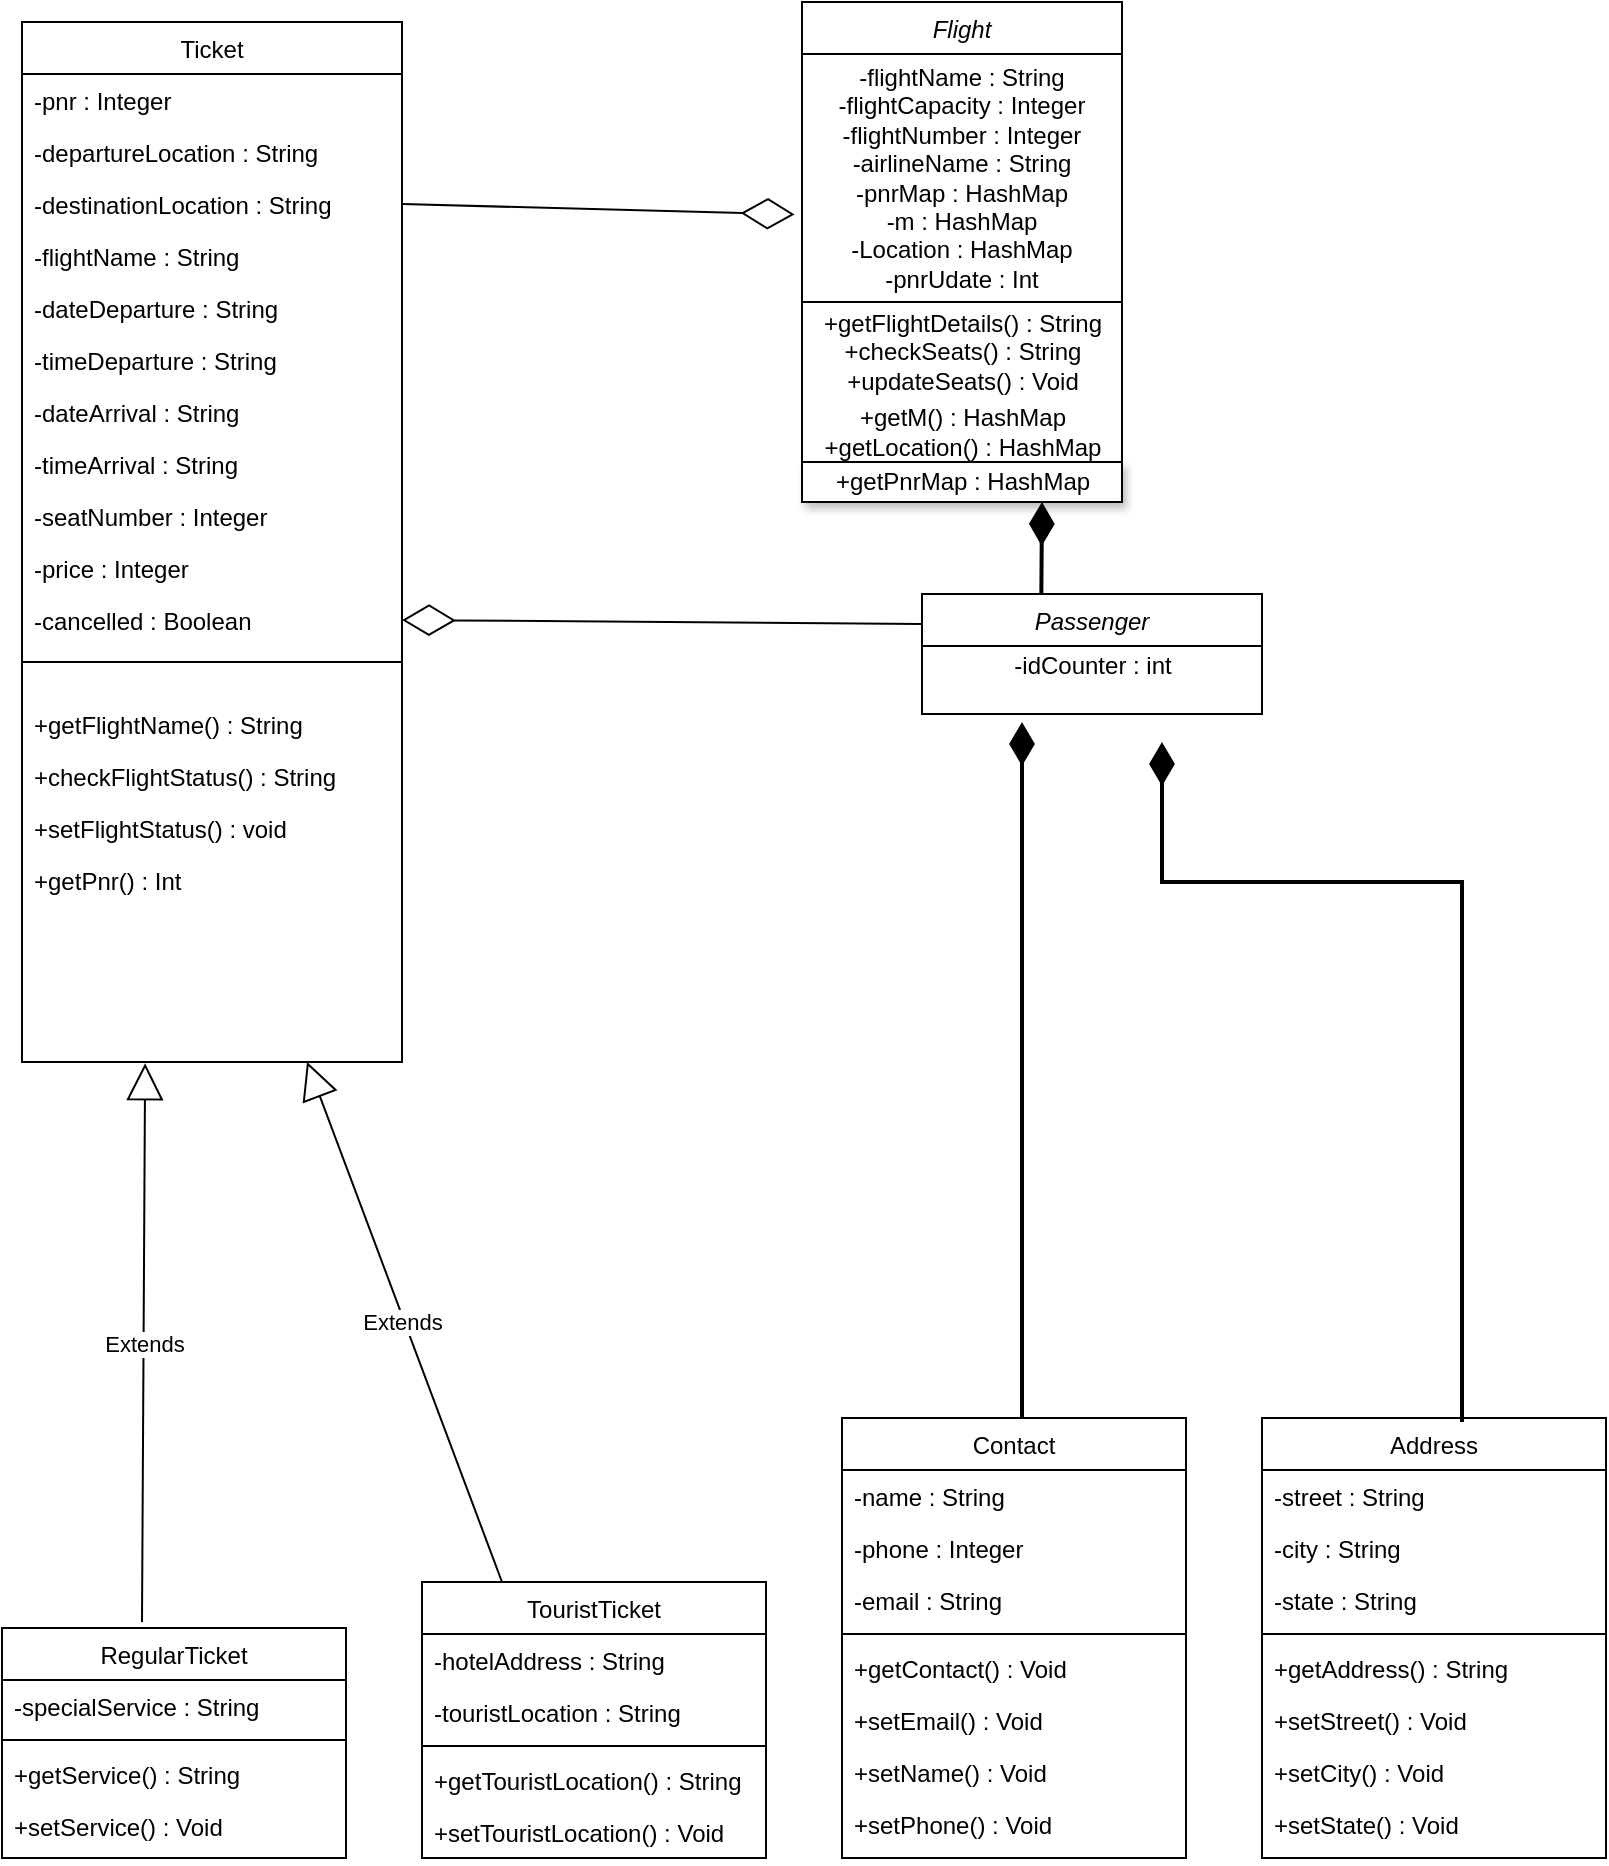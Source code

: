 <mxfile version="15.8.6" type="device"><diagram id="C5RBs43oDa-KdzZeNtuy" name="Page-1"><mxGraphModel dx="1278" dy="547" grid="1" gridSize="10" guides="1" tooltips="1" connect="1" arrows="1" fold="1" page="1" pageScale="1" pageWidth="827" pageHeight="1169" math="0" shadow="0"><root><mxCell id="WIyWlLk6GJQsqaUBKTNV-0"/><mxCell id="WIyWlLk6GJQsqaUBKTNV-1" parent="WIyWlLk6GJQsqaUBKTNV-0"/><mxCell id="zkfFHV4jXpPFQw0GAbJ--0" value="Flight" style="swimlane;fontStyle=2;align=center;verticalAlign=top;childLayout=stackLayout;horizontal=1;startSize=26;horizontalStack=0;resizeParent=1;resizeLast=0;collapsible=1;marginBottom=0;rounded=0;shadow=0;strokeWidth=1;" parent="WIyWlLk6GJQsqaUBKTNV-1" vertex="1"><mxGeometry x="400" width="160" height="230" as="geometry"><mxRectangle x="400" y="20" width="160" height="26" as="alternateBounds"/></mxGeometry></mxCell><mxCell id="Cc_nMTacQrIQ-qOuEGkc-1" value="-flightName : String&lt;br&gt;-flightCapacity : Integer&lt;br&gt;-flightNumber : Integer&lt;br&gt;-airlineName : String&lt;br&gt;-pnrMap : HashMap&lt;br&gt;-m : HashMap&lt;br&gt;-Location : HashMap&lt;br&gt;-pnrUdate : Int" style="whiteSpace=wrap;html=1;" parent="zkfFHV4jXpPFQw0GAbJ--0" vertex="1"><mxGeometry y="26" width="160" height="124" as="geometry"/></mxCell><mxCell id="Cc_nMTacQrIQ-qOuEGkc-64" value="+getFlightDetails() : String&lt;br&gt;+checkSeats() : String&lt;br&gt;+updateSeats() : Void&lt;br&gt;" style="text;html=1;align=center;verticalAlign=middle;resizable=0;points=[];autosize=1;strokeColor=none;fillColor=none;" parent="zkfFHV4jXpPFQw0GAbJ--0" vertex="1"><mxGeometry y="150" width="160" height="50" as="geometry"/></mxCell><mxCell id="BJYid9JtHEVR34oEt4dQ-1" value="+getM() : HashMap&lt;br&gt;+getLocation() : HashMap" style="text;html=1;align=center;verticalAlign=middle;resizable=0;points=[];autosize=1;strokeColor=none;fillColor=none;" parent="zkfFHV4jXpPFQw0GAbJ--0" vertex="1"><mxGeometry y="200" width="160" height="30" as="geometry"/></mxCell><mxCell id="zkfFHV4jXpPFQw0GAbJ--17" value="Address" style="swimlane;fontStyle=0;align=center;verticalAlign=top;childLayout=stackLayout;horizontal=1;startSize=26;horizontalStack=0;resizeParent=1;resizeLast=0;collapsible=1;marginBottom=0;rounded=0;shadow=0;strokeWidth=1;" parent="WIyWlLk6GJQsqaUBKTNV-1" vertex="1"><mxGeometry x="630" y="708" width="172" height="220" as="geometry"><mxRectangle x="550" y="140" width="160" height="26" as="alternateBounds"/></mxGeometry></mxCell><mxCell id="zkfFHV4jXpPFQw0GAbJ--18" value="-street : String" style="text;align=left;verticalAlign=top;spacingLeft=4;spacingRight=4;overflow=hidden;rotatable=0;points=[[0,0.5],[1,0.5]];portConstraint=eastwest;" parent="zkfFHV4jXpPFQw0GAbJ--17" vertex="1"><mxGeometry y="26" width="172" height="26" as="geometry"/></mxCell><mxCell id="zkfFHV4jXpPFQw0GAbJ--19" value="-city : String" style="text;align=left;verticalAlign=top;spacingLeft=4;spacingRight=4;overflow=hidden;rotatable=0;points=[[0,0.5],[1,0.5]];portConstraint=eastwest;rounded=0;shadow=0;html=0;" parent="zkfFHV4jXpPFQw0GAbJ--17" vertex="1"><mxGeometry y="52" width="172" height="26" as="geometry"/></mxCell><mxCell id="zkfFHV4jXpPFQw0GAbJ--20" value="-state : String" style="text;align=left;verticalAlign=top;spacingLeft=4;spacingRight=4;overflow=hidden;rotatable=0;points=[[0,0.5],[1,0.5]];portConstraint=eastwest;rounded=0;shadow=0;html=0;" parent="zkfFHV4jXpPFQw0GAbJ--17" vertex="1"><mxGeometry y="78" width="172" height="26" as="geometry"/></mxCell><mxCell id="zkfFHV4jXpPFQw0GAbJ--23" value="" style="line;html=1;strokeWidth=1;align=left;verticalAlign=middle;spacingTop=-1;spacingLeft=3;spacingRight=3;rotatable=0;labelPosition=right;points=[];portConstraint=eastwest;" parent="zkfFHV4jXpPFQw0GAbJ--17" vertex="1"><mxGeometry y="104" width="172" height="8" as="geometry"/></mxCell><mxCell id="zkfFHV4jXpPFQw0GAbJ--24" value="+getAddress() : String" style="text;align=left;verticalAlign=top;spacingLeft=4;spacingRight=4;overflow=hidden;rotatable=0;points=[[0,0.5],[1,0.5]];portConstraint=eastwest;" parent="zkfFHV4jXpPFQw0GAbJ--17" vertex="1"><mxGeometry y="112" width="172" height="26" as="geometry"/></mxCell><mxCell id="zkfFHV4jXpPFQw0GAbJ--25" value="+setStreet() : Void" style="text;align=left;verticalAlign=top;spacingLeft=4;spacingRight=4;overflow=hidden;rotatable=0;points=[[0,0.5],[1,0.5]];portConstraint=eastwest;" parent="zkfFHV4jXpPFQw0GAbJ--17" vertex="1"><mxGeometry y="138" width="172" height="26" as="geometry"/></mxCell><mxCell id="Cc_nMTacQrIQ-qOuEGkc-76" value="+setCity() : Void" style="text;align=left;verticalAlign=top;spacingLeft=4;spacingRight=4;overflow=hidden;rotatable=0;points=[[0,0.5],[1,0.5]];portConstraint=eastwest;" parent="zkfFHV4jXpPFQw0GAbJ--17" vertex="1"><mxGeometry y="164" width="172" height="26" as="geometry"/></mxCell><mxCell id="Cc_nMTacQrIQ-qOuEGkc-77" value="+setState() : Void" style="text;align=left;verticalAlign=top;spacingLeft=4;spacingRight=4;overflow=hidden;rotatable=0;points=[[0,0.5],[1,0.5]];portConstraint=eastwest;" parent="zkfFHV4jXpPFQw0GAbJ--17" vertex="1"><mxGeometry y="190" width="172" height="26" as="geometry"/></mxCell><mxCell id="Cc_nMTacQrIQ-qOuEGkc-3" value="Contact" style="swimlane;fontStyle=0;align=center;verticalAlign=top;childLayout=stackLayout;horizontal=1;startSize=26;horizontalStack=0;resizeParent=1;resizeLast=0;collapsible=1;marginBottom=0;rounded=0;shadow=0;strokeWidth=1;" parent="WIyWlLk6GJQsqaUBKTNV-1" vertex="1"><mxGeometry x="420" y="708" width="172" height="220" as="geometry"><mxRectangle x="550" y="140" width="160" height="26" as="alternateBounds"/></mxGeometry></mxCell><mxCell id="Cc_nMTacQrIQ-qOuEGkc-4" value="-name : String" style="text;align=left;verticalAlign=top;spacingLeft=4;spacingRight=4;overflow=hidden;rotatable=0;points=[[0,0.5],[1,0.5]];portConstraint=eastwest;" parent="Cc_nMTacQrIQ-qOuEGkc-3" vertex="1"><mxGeometry y="26" width="172" height="26" as="geometry"/></mxCell><mxCell id="Cc_nMTacQrIQ-qOuEGkc-5" value="-phone : Integer" style="text;align=left;verticalAlign=top;spacingLeft=4;spacingRight=4;overflow=hidden;rotatable=0;points=[[0,0.5],[1,0.5]];portConstraint=eastwest;rounded=0;shadow=0;html=0;" parent="Cc_nMTacQrIQ-qOuEGkc-3" vertex="1"><mxGeometry y="52" width="172" height="26" as="geometry"/></mxCell><mxCell id="Cc_nMTacQrIQ-qOuEGkc-6" value="-email : String" style="text;align=left;verticalAlign=top;spacingLeft=4;spacingRight=4;overflow=hidden;rotatable=0;points=[[0,0.5],[1,0.5]];portConstraint=eastwest;rounded=0;shadow=0;html=0;" parent="Cc_nMTacQrIQ-qOuEGkc-3" vertex="1"><mxGeometry y="78" width="172" height="26" as="geometry"/></mxCell><mxCell id="Cc_nMTacQrIQ-qOuEGkc-7" value="" style="line;html=1;strokeWidth=1;align=left;verticalAlign=middle;spacingTop=-1;spacingLeft=3;spacingRight=3;rotatable=0;labelPosition=right;points=[];portConstraint=eastwest;" parent="Cc_nMTacQrIQ-qOuEGkc-3" vertex="1"><mxGeometry y="104" width="172" height="8" as="geometry"/></mxCell><mxCell id="Cc_nMTacQrIQ-qOuEGkc-8" value="+getContact() : Void" style="text;align=left;verticalAlign=top;spacingLeft=4;spacingRight=4;overflow=hidden;rotatable=0;points=[[0,0.5],[1,0.5]];portConstraint=eastwest;" parent="Cc_nMTacQrIQ-qOuEGkc-3" vertex="1"><mxGeometry y="112" width="172" height="26" as="geometry"/></mxCell><mxCell id="Cc_nMTacQrIQ-qOuEGkc-9" value="+setEmail() : Void" style="text;align=left;verticalAlign=top;spacingLeft=4;spacingRight=4;overflow=hidden;rotatable=0;points=[[0,0.5],[1,0.5]];portConstraint=eastwest;" parent="Cc_nMTacQrIQ-qOuEGkc-3" vertex="1"><mxGeometry y="138" width="172" height="26" as="geometry"/></mxCell><mxCell id="Cc_nMTacQrIQ-qOuEGkc-74" value="+setName() : Void" style="text;align=left;verticalAlign=top;spacingLeft=4;spacingRight=4;overflow=hidden;rotatable=0;points=[[0,0.5],[1,0.5]];portConstraint=eastwest;" parent="Cc_nMTacQrIQ-qOuEGkc-3" vertex="1"><mxGeometry y="164" width="172" height="26" as="geometry"/></mxCell><mxCell id="Cc_nMTacQrIQ-qOuEGkc-75" value="+setPhone() : Void" style="text;align=left;verticalAlign=top;spacingLeft=4;spacingRight=4;overflow=hidden;rotatable=0;points=[[0,0.5],[1,0.5]];portConstraint=eastwest;" parent="Cc_nMTacQrIQ-qOuEGkc-3" vertex="1"><mxGeometry y="190" width="172" height="26" as="geometry"/></mxCell><mxCell id="Cc_nMTacQrIQ-qOuEGkc-10" value="Passenger" style="swimlane;fontStyle=2;align=center;verticalAlign=top;childLayout=stackLayout;horizontal=1;startSize=26;horizontalStack=0;resizeParent=1;resizeLast=0;collapsible=1;marginBottom=0;rounded=0;shadow=0;strokeWidth=1;" parent="WIyWlLk6GJQsqaUBKTNV-1" vertex="1"><mxGeometry x="460" y="296" width="170" height="60" as="geometry"><mxRectangle x="400" y="220" width="160" height="26" as="alternateBounds"/></mxGeometry></mxCell><mxCell id="cR5VW5UDo6alrlRbKHwS-0" value="-idCounter : int" style="text;html=1;align=center;verticalAlign=middle;resizable=0;points=[];autosize=1;strokeColor=none;fillColor=none;" parent="Cc_nMTacQrIQ-qOuEGkc-10" vertex="1"><mxGeometry y="26" width="170" height="20" as="geometry"/></mxCell><mxCell id="Cc_nMTacQrIQ-qOuEGkc-23" value="Ticket" style="swimlane;fontStyle=0;align=center;verticalAlign=top;childLayout=stackLayout;horizontal=1;startSize=26;horizontalStack=0;resizeParent=1;resizeLast=0;collapsible=1;marginBottom=0;rounded=0;shadow=0;strokeWidth=1;" parent="WIyWlLk6GJQsqaUBKTNV-1" vertex="1"><mxGeometry x="10" y="10" width="190" height="320" as="geometry"><mxRectangle x="10" y="10" width="160" height="26" as="alternateBounds"/></mxGeometry></mxCell><mxCell id="Cc_nMTacQrIQ-qOuEGkc-24" value="-pnr : Integer" style="text;align=left;verticalAlign=top;spacingLeft=4;spacingRight=4;overflow=hidden;rotatable=0;points=[[0,0.5],[1,0.5]];portConstraint=eastwest;" parent="Cc_nMTacQrIQ-qOuEGkc-23" vertex="1"><mxGeometry y="26" width="190" height="26" as="geometry"/></mxCell><mxCell id="Cc_nMTacQrIQ-qOuEGkc-25" value="-departureLocation : String" style="text;align=left;verticalAlign=top;spacingLeft=4;spacingRight=4;overflow=hidden;rotatable=0;points=[[0,0.5],[1,0.5]];portConstraint=eastwest;rounded=0;shadow=0;html=0;" parent="Cc_nMTacQrIQ-qOuEGkc-23" vertex="1"><mxGeometry y="52" width="190" height="26" as="geometry"/></mxCell><mxCell id="Cc_nMTacQrIQ-qOuEGkc-26" value="-destinationLocation : String&#10;" style="text;align=left;verticalAlign=top;spacingLeft=4;spacingRight=4;overflow=hidden;rotatable=0;points=[[0,0.5],[1,0.5]];portConstraint=eastwest;rounded=0;shadow=0;html=0;" parent="Cc_nMTacQrIQ-qOuEGkc-23" vertex="1"><mxGeometry y="78" width="190" height="26" as="geometry"/></mxCell><mxCell id="Cc_nMTacQrIQ-qOuEGkc-31" value="-flightName : String&#10;" style="text;align=left;verticalAlign=top;spacingLeft=4;spacingRight=4;overflow=hidden;rotatable=0;points=[[0,0.5],[1,0.5]];portConstraint=eastwest;rounded=0;shadow=0;html=0;" parent="Cc_nMTacQrIQ-qOuEGkc-23" vertex="1"><mxGeometry y="104" width="190" height="26" as="geometry"/></mxCell><mxCell id="Cc_nMTacQrIQ-qOuEGkc-32" value="-dateDeparture : String&#10;" style="text;align=left;verticalAlign=top;spacingLeft=4;spacingRight=4;overflow=hidden;rotatable=0;points=[[0,0.5],[1,0.5]];portConstraint=eastwest;rounded=0;shadow=0;html=0;" parent="Cc_nMTacQrIQ-qOuEGkc-23" vertex="1"><mxGeometry y="130" width="190" height="26" as="geometry"/></mxCell><mxCell id="Cc_nMTacQrIQ-qOuEGkc-33" value="-timeDeparture : String" style="text;align=left;verticalAlign=top;spacingLeft=4;spacingRight=4;overflow=hidden;rotatable=0;points=[[0,0.5],[1,0.5]];portConstraint=eastwest;rounded=0;shadow=0;html=0;" parent="Cc_nMTacQrIQ-qOuEGkc-23" vertex="1"><mxGeometry y="156" width="190" height="26" as="geometry"/></mxCell><mxCell id="Cc_nMTacQrIQ-qOuEGkc-34" value="-dateArrival : String" style="text;align=left;verticalAlign=top;spacingLeft=4;spacingRight=4;overflow=hidden;rotatable=0;points=[[0,0.5],[1,0.5]];portConstraint=eastwest;rounded=0;shadow=0;html=0;" parent="Cc_nMTacQrIQ-qOuEGkc-23" vertex="1"><mxGeometry y="182" width="190" height="26" as="geometry"/></mxCell><mxCell id="Cc_nMTacQrIQ-qOuEGkc-35" value="-timeArrival : String" style="text;align=left;verticalAlign=top;spacingLeft=4;spacingRight=4;overflow=hidden;rotatable=0;points=[[0,0.5],[1,0.5]];portConstraint=eastwest;rounded=0;shadow=0;html=0;" parent="Cc_nMTacQrIQ-qOuEGkc-23" vertex="1"><mxGeometry y="208" width="190" height="26" as="geometry"/></mxCell><mxCell id="Cc_nMTacQrIQ-qOuEGkc-36" value="-seatNumber : Integer" style="text;align=left;verticalAlign=top;spacingLeft=4;spacingRight=4;overflow=hidden;rotatable=0;points=[[0,0.5],[1,0.5]];portConstraint=eastwest;rounded=0;shadow=0;html=0;" parent="Cc_nMTacQrIQ-qOuEGkc-23" vertex="1"><mxGeometry y="234" width="190" height="26" as="geometry"/></mxCell><mxCell id="Cc_nMTacQrIQ-qOuEGkc-37" value="-price : Integer" style="text;align=left;verticalAlign=top;spacingLeft=4;spacingRight=4;overflow=hidden;rotatable=0;points=[[0,0.5],[1,0.5]];portConstraint=eastwest;rounded=0;shadow=0;html=0;" parent="Cc_nMTacQrIQ-qOuEGkc-23" vertex="1"><mxGeometry y="260" width="190" height="26" as="geometry"/></mxCell><mxCell id="Cc_nMTacQrIQ-qOuEGkc-38" value="-cancelled : Boolean" style="text;align=left;verticalAlign=top;spacingLeft=4;spacingRight=4;overflow=hidden;rotatable=0;points=[[0,0.5],[1,0.5]];portConstraint=eastwest;rounded=0;shadow=0;html=0;" parent="Cc_nMTacQrIQ-qOuEGkc-23" vertex="1"><mxGeometry y="286" width="190" height="26" as="geometry"/></mxCell><mxCell id="Cc_nMTacQrIQ-qOuEGkc-40" value="" style="swimlane;startSize=0;" parent="WIyWlLk6GJQsqaUBKTNV-1" vertex="1"><mxGeometry x="10" y="330" width="190" height="200" as="geometry"/></mxCell><mxCell id="Cc_nMTacQrIQ-qOuEGkc-42" value="+getFlightName() : String&#10;" style="text;align=left;verticalAlign=top;spacingLeft=4;spacingRight=4;overflow=hidden;rotatable=0;points=[[0,0.5],[1,0.5]];portConstraint=eastwest;rounded=0;shadow=0;html=0;" parent="Cc_nMTacQrIQ-qOuEGkc-40" vertex="1"><mxGeometry y="18" width="172" height="26" as="geometry"/></mxCell><mxCell id="Cc_nMTacQrIQ-qOuEGkc-43" value="+checkFlightStatus() : String&#10;" style="text;align=left;verticalAlign=top;spacingLeft=4;spacingRight=4;overflow=hidden;rotatable=0;points=[[0,0.5],[1,0.5]];portConstraint=eastwest;rounded=0;shadow=0;html=0;" parent="Cc_nMTacQrIQ-qOuEGkc-40" vertex="1"><mxGeometry y="44" width="172" height="26" as="geometry"/></mxCell><mxCell id="Cc_nMTacQrIQ-qOuEGkc-44" value="+setFlightStatus() : void&#10;" style="text;align=left;verticalAlign=top;spacingLeft=4;spacingRight=4;overflow=hidden;rotatable=0;points=[[0,0.5],[1,0.5]];portConstraint=eastwest;rounded=0;shadow=0;html=0;" parent="Cc_nMTacQrIQ-qOuEGkc-40" vertex="1"><mxGeometry y="70" width="172" height="26" as="geometry"/></mxCell><mxCell id="BJYid9JtHEVR34oEt4dQ-0" value="+getPnr() : Int&#10;" style="text;align=left;verticalAlign=top;spacingLeft=4;spacingRight=4;overflow=hidden;rotatable=0;points=[[0,0.5],[1,0.5]];portConstraint=eastwest;rounded=0;shadow=0;html=0;" parent="Cc_nMTacQrIQ-qOuEGkc-40" vertex="1"><mxGeometry y="96" width="172" height="26" as="geometry"/></mxCell><mxCell id="Cc_nMTacQrIQ-qOuEGkc-46" value="RegularTicket" style="swimlane;fontStyle=0;align=center;verticalAlign=top;childLayout=stackLayout;horizontal=1;startSize=26;horizontalStack=0;resizeParent=1;resizeLast=0;collapsible=1;marginBottom=0;rounded=0;shadow=0;strokeWidth=1;" parent="WIyWlLk6GJQsqaUBKTNV-1" vertex="1"><mxGeometry y="813" width="172" height="115" as="geometry"><mxRectangle x="550" y="140" width="160" height="26" as="alternateBounds"/></mxGeometry></mxCell><mxCell id="Cc_nMTacQrIQ-qOuEGkc-47" value="-specialService : String" style="text;align=left;verticalAlign=top;spacingLeft=4;spacingRight=4;overflow=hidden;rotatable=0;points=[[0,0.5],[1,0.5]];portConstraint=eastwest;" parent="Cc_nMTacQrIQ-qOuEGkc-46" vertex="1"><mxGeometry y="26" width="172" height="26" as="geometry"/></mxCell><mxCell id="Cc_nMTacQrIQ-qOuEGkc-50" value="" style="line;html=1;strokeWidth=1;align=left;verticalAlign=middle;spacingTop=-1;spacingLeft=3;spacingRight=3;rotatable=0;labelPosition=right;points=[];portConstraint=eastwest;" parent="Cc_nMTacQrIQ-qOuEGkc-46" vertex="1"><mxGeometry y="52" width="172" height="8" as="geometry"/></mxCell><mxCell id="Cc_nMTacQrIQ-qOuEGkc-51" value="+getService() : String" style="text;align=left;verticalAlign=top;spacingLeft=4;spacingRight=4;overflow=hidden;rotatable=0;points=[[0,0.5],[1,0.5]];portConstraint=eastwest;" parent="Cc_nMTacQrIQ-qOuEGkc-46" vertex="1"><mxGeometry y="60" width="172" height="26" as="geometry"/></mxCell><mxCell id="Cc_nMTacQrIQ-qOuEGkc-52" value="+setService() : Void" style="text;align=left;verticalAlign=top;spacingLeft=4;spacingRight=4;overflow=hidden;rotatable=0;points=[[0,0.5],[1,0.5]];portConstraint=eastwest;" parent="Cc_nMTacQrIQ-qOuEGkc-46" vertex="1"><mxGeometry y="86" width="172" height="26" as="geometry"/></mxCell><mxCell id="Cc_nMTacQrIQ-qOuEGkc-53" value="TouristTicket" style="swimlane;fontStyle=0;align=center;verticalAlign=top;childLayout=stackLayout;horizontal=1;startSize=26;horizontalStack=0;resizeParent=1;resizeLast=0;collapsible=1;marginBottom=0;rounded=0;shadow=0;strokeWidth=1;" parent="WIyWlLk6GJQsqaUBKTNV-1" vertex="1"><mxGeometry x="210" y="790" width="172" height="138" as="geometry"><mxRectangle x="550" y="140" width="160" height="26" as="alternateBounds"/></mxGeometry></mxCell><mxCell id="Cc_nMTacQrIQ-qOuEGkc-54" value="-hotelAddress : String" style="text;align=left;verticalAlign=top;spacingLeft=4;spacingRight=4;overflow=hidden;rotatable=0;points=[[0,0.5],[1,0.5]];portConstraint=eastwest;" parent="Cc_nMTacQrIQ-qOuEGkc-53" vertex="1"><mxGeometry y="26" width="172" height="26" as="geometry"/></mxCell><mxCell id="Cc_nMTacQrIQ-qOuEGkc-55" value="-touristLocation : String" style="text;align=left;verticalAlign=top;spacingLeft=4;spacingRight=4;overflow=hidden;rotatable=0;points=[[0,0.5],[1,0.5]];portConstraint=eastwest;rounded=0;shadow=0;html=0;" parent="Cc_nMTacQrIQ-qOuEGkc-53" vertex="1"><mxGeometry y="52" width="172" height="26" as="geometry"/></mxCell><mxCell id="Cc_nMTacQrIQ-qOuEGkc-57" value="" style="line;html=1;strokeWidth=1;align=left;verticalAlign=middle;spacingTop=-1;spacingLeft=3;spacingRight=3;rotatable=0;labelPosition=right;points=[];portConstraint=eastwest;" parent="Cc_nMTacQrIQ-qOuEGkc-53" vertex="1"><mxGeometry y="78" width="172" height="8" as="geometry"/></mxCell><mxCell id="Cc_nMTacQrIQ-qOuEGkc-58" value="+getTouristLocation() : String" style="text;align=left;verticalAlign=top;spacingLeft=4;spacingRight=4;overflow=hidden;rotatable=0;points=[[0,0.5],[1,0.5]];portConstraint=eastwest;" parent="Cc_nMTacQrIQ-qOuEGkc-53" vertex="1"><mxGeometry y="86" width="172" height="26" as="geometry"/></mxCell><mxCell id="Cc_nMTacQrIQ-qOuEGkc-59" value="+setTouristLocation() : Void" style="text;align=left;verticalAlign=top;spacingLeft=4;spacingRight=4;overflow=hidden;rotatable=0;points=[[0,0.5],[1,0.5]];portConstraint=eastwest;" parent="Cc_nMTacQrIQ-qOuEGkc-53" vertex="1"><mxGeometry y="112" width="172" height="26" as="geometry"/></mxCell><mxCell id="Ki2f3dKUIHjXUQddaIJs-1" value="" style="endArrow=diamondThin;endFill=0;endSize=24;html=1;rounded=0;entryX=-0.023;entryY=0.647;entryDx=0;entryDy=0;exitX=1;exitY=0.5;exitDx=0;exitDy=0;entryPerimeter=0;" parent="WIyWlLk6GJQsqaUBKTNV-1" source="Cc_nMTacQrIQ-qOuEGkc-26" target="Cc_nMTacQrIQ-qOuEGkc-1" edge="1"><mxGeometry width="160" relative="1" as="geometry"><mxPoint x="200" y="120" as="sourcePoint"/><mxPoint x="390" y="110" as="targetPoint"/></mxGeometry></mxCell><mxCell id="cR5VW5UDo6alrlRbKHwS-2" value="Extends" style="endArrow=block;endSize=16;endFill=0;html=1;rounded=0;entryX=0.324;entryY=1.003;entryDx=0;entryDy=0;entryPerimeter=0;" parent="WIyWlLk6GJQsqaUBKTNV-1" target="Cc_nMTacQrIQ-qOuEGkc-40" edge="1"><mxGeometry width="160" relative="1" as="geometry"><mxPoint x="70" y="810" as="sourcePoint"/><mxPoint x="70" y="540" as="targetPoint"/></mxGeometry></mxCell><mxCell id="cR5VW5UDo6alrlRbKHwS-3" value="Extends" style="endArrow=block;endSize=16;endFill=0;html=1;rounded=0;entryX=0.75;entryY=1;entryDx=0;entryDy=0;" parent="WIyWlLk6GJQsqaUBKTNV-1" target="Cc_nMTacQrIQ-qOuEGkc-40" edge="1"><mxGeometry x="0.003" y="1" width="160" relative="1" as="geometry"><mxPoint x="250" y="790" as="sourcePoint"/><mxPoint x="250" y="520" as="targetPoint"/><mxPoint as="offset"/></mxGeometry></mxCell><mxCell id="oTmECJ1Nq3BQkDVVS3ih-0" value="" style="endArrow=diamondThin;endFill=0;endSize=24;html=1;rounded=0;exitX=0;exitY=0.25;exitDx=0;exitDy=0;entryX=1;entryY=0.5;entryDx=0;entryDy=0;" edge="1" parent="WIyWlLk6GJQsqaUBKTNV-1" source="Cc_nMTacQrIQ-qOuEGkc-10" target="Cc_nMTacQrIQ-qOuEGkc-38"><mxGeometry width="160" relative="1" as="geometry"><mxPoint x="254" y="330" as="sourcePoint"/><mxPoint x="414" y="330" as="targetPoint"/></mxGeometry></mxCell><mxCell id="oTmECJ1Nq3BQkDVVS3ih-2" style="edgeStyle=orthogonalEdgeStyle;rounded=0;orthogonalLoop=1;jettySize=auto;html=1;endArrow=diamondThin;endFill=1;endSize=16;targetPerimeterSpacing=10;strokeWidth=2;" edge="1" parent="WIyWlLk6GJQsqaUBKTNV-1"><mxGeometry relative="1" as="geometry"><mxPoint x="510" y="360" as="targetPoint"/><Array as="points"><mxPoint x="510" y="368"/></Array><mxPoint x="510" y="708" as="sourcePoint"/></mxGeometry></mxCell><mxCell id="oTmECJ1Nq3BQkDVVS3ih-3" style="edgeStyle=orthogonalEdgeStyle;rounded=0;orthogonalLoop=1;jettySize=auto;html=1;endArrow=diamondThin;endFill=1;endSize=16;targetPerimeterSpacing=10;strokeWidth=2;" edge="1" parent="WIyWlLk6GJQsqaUBKTNV-1"><mxGeometry relative="1" as="geometry"><mxPoint x="580" y="370" as="targetPoint"/><Array as="points"><mxPoint x="580" y="440"/></Array><mxPoint x="730" y="710" as="sourcePoint"/></mxGeometry></mxCell><mxCell id="oTmECJ1Nq3BQkDVVS3ih-6" value="+getPnrMap : HashMap" style="html=1;shadow=1;" vertex="1" parent="WIyWlLk6GJQsqaUBKTNV-1"><mxGeometry x="400" y="230" width="160" height="20" as="geometry"/></mxCell><mxCell id="oTmECJ1Nq3BQkDVVS3ih-7" style="edgeStyle=orthogonalEdgeStyle;rounded=0;orthogonalLoop=1;jettySize=auto;html=1;endArrow=diamondThin;endFill=1;endSize=16;targetPerimeterSpacing=10;strokeWidth=2;exitX=0.351;exitY=-0.003;exitDx=0;exitDy=0;exitPerimeter=0;" edge="1" parent="WIyWlLk6GJQsqaUBKTNV-1" source="Cc_nMTacQrIQ-qOuEGkc-10"><mxGeometry relative="1" as="geometry"><mxPoint x="520" y="250" as="targetPoint"/><Array as="points"/><mxPoint x="520" y="290" as="sourcePoint"/></mxGeometry></mxCell></root></mxGraphModel></diagram></mxfile>